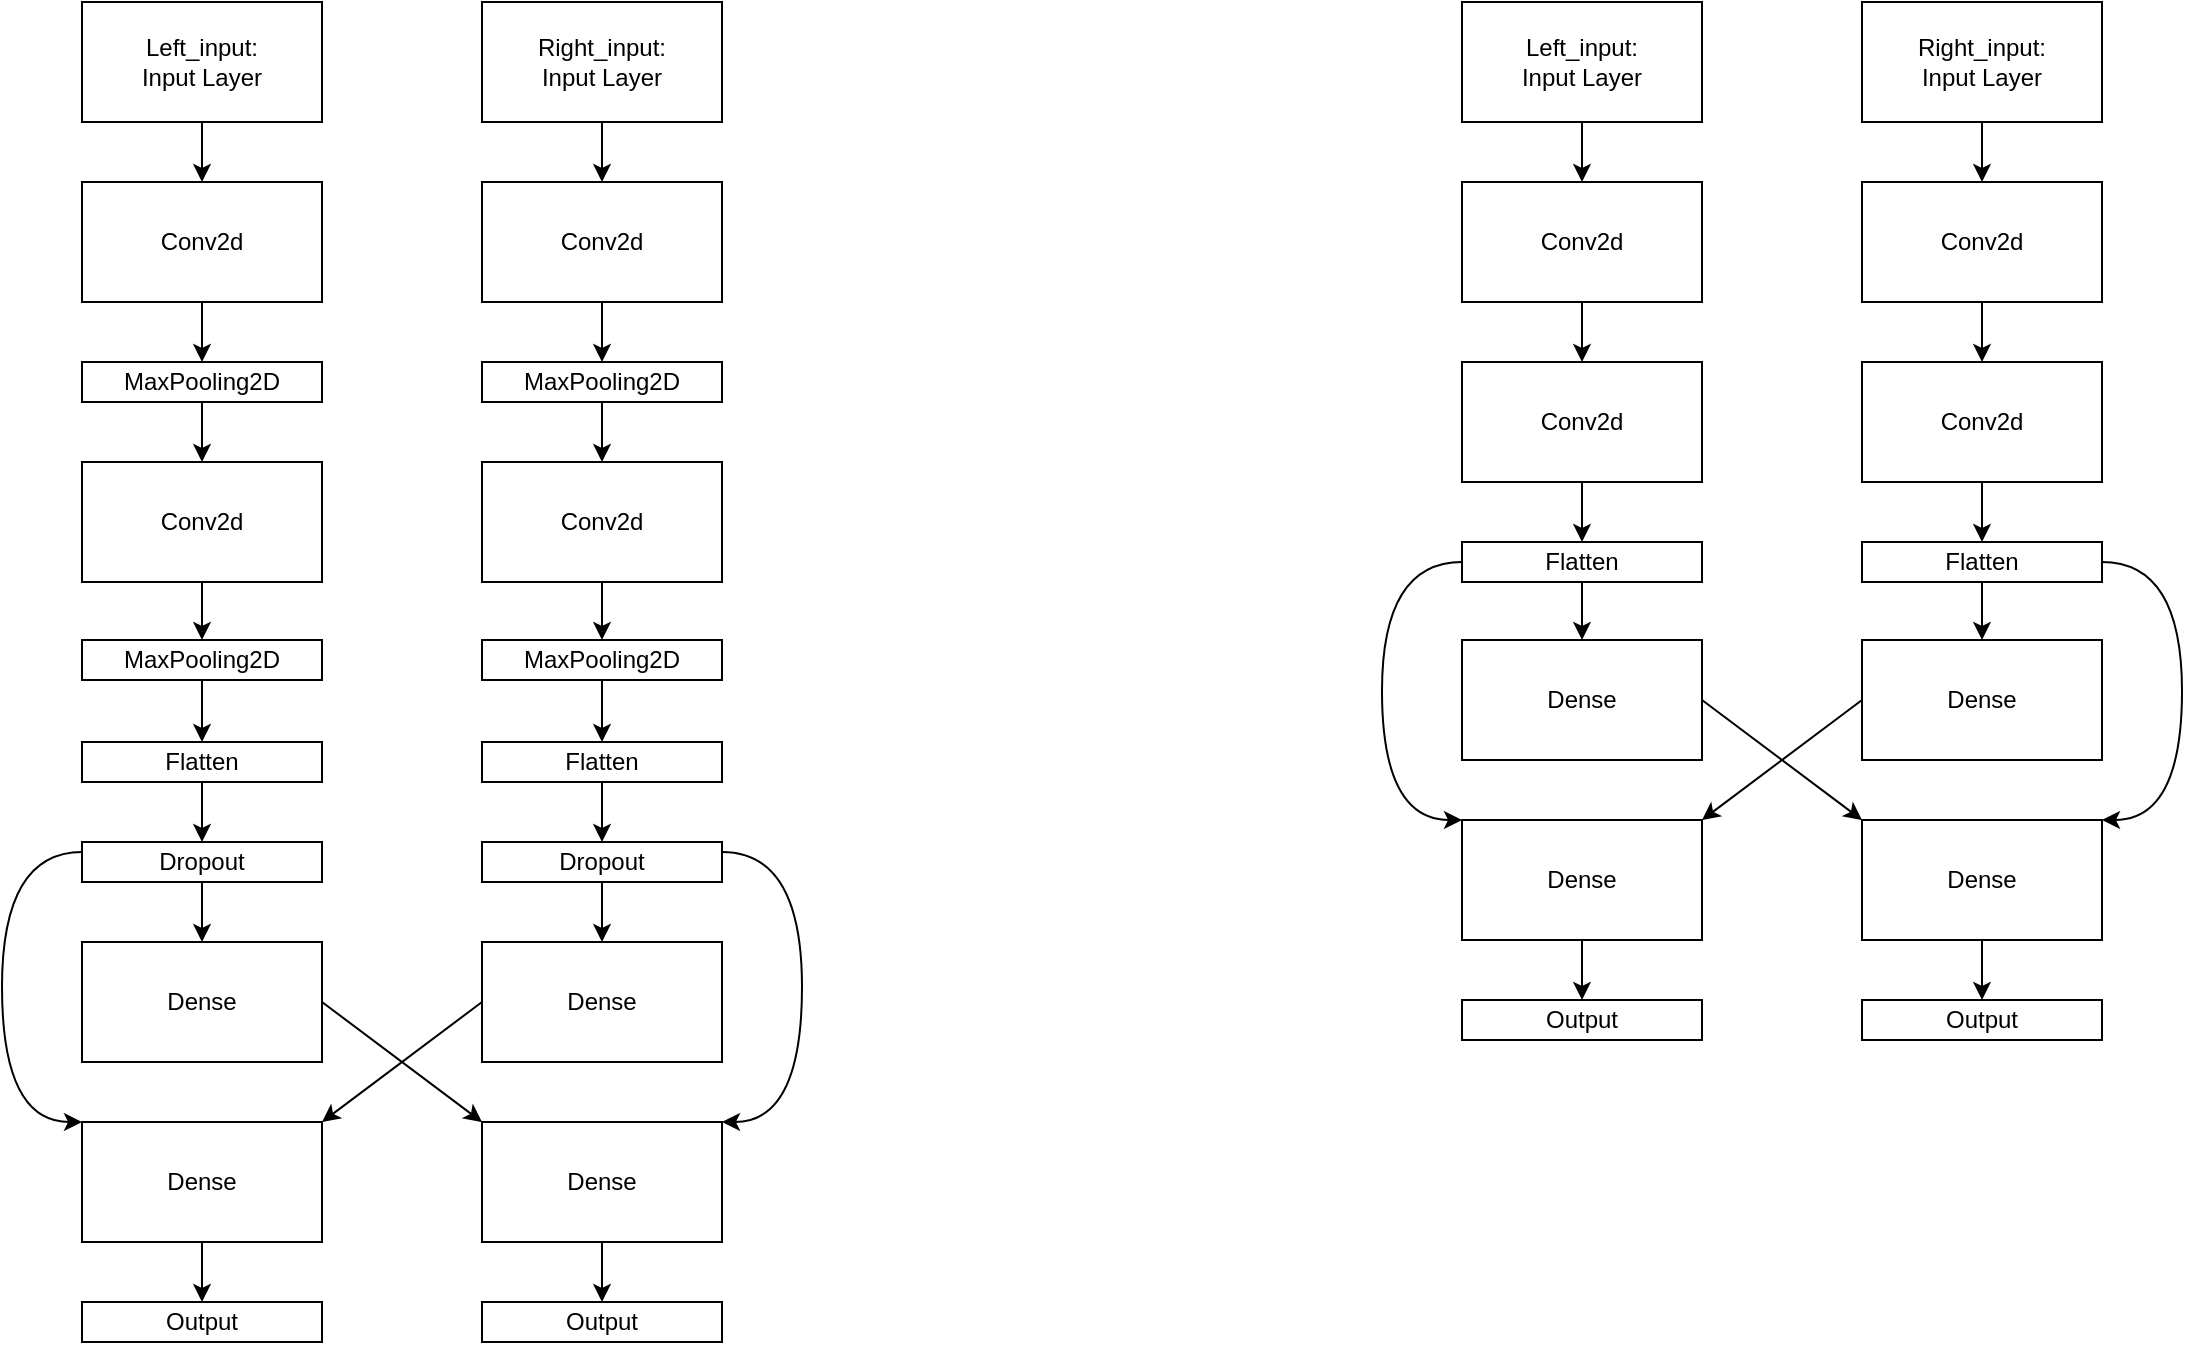 <mxfile version="12.4.2" type="device" pages="1"><diagram id="crQoQZtL3rdG01ObrLT5" name="Page-1"><mxGraphModel dx="945" dy="633" grid="1" gridSize="10" guides="1" tooltips="1" connect="1" arrows="1" fold="1" page="1" pageScale="1" pageWidth="850" pageHeight="1100" math="0" shadow="0"><root><mxCell id="0"/><mxCell id="1" parent="0"/><mxCell id="-0PmyPyWjHZGnpTIlN9D-13" style="edgeStyle=orthogonalEdgeStyle;rounded=0;orthogonalLoop=1;jettySize=auto;html=1;exitX=0.5;exitY=1;exitDx=0;exitDy=0;entryX=0.5;entryY=0;entryDx=0;entryDy=0;" edge="1" parent="1" source="-0PmyPyWjHZGnpTIlN9D-2" target="-0PmyPyWjHZGnpTIlN9D-4"><mxGeometry relative="1" as="geometry"/></mxCell><mxCell id="-0PmyPyWjHZGnpTIlN9D-2" value="Left_input:&lt;br&gt;Input Layer" style="rounded=0;whiteSpace=wrap;html=1;" vertex="1" parent="1"><mxGeometry x="240" y="40" width="120" height="60" as="geometry"/></mxCell><mxCell id="-0PmyPyWjHZGnpTIlN9D-17" style="edgeStyle=orthogonalEdgeStyle;rounded=0;orthogonalLoop=1;jettySize=auto;html=1;exitX=0.5;exitY=1;exitDx=0;exitDy=0;entryX=0.5;entryY=0;entryDx=0;entryDy=0;" edge="1" parent="1" source="-0PmyPyWjHZGnpTIlN9D-3" target="-0PmyPyWjHZGnpTIlN9D-5"><mxGeometry relative="1" as="geometry"/></mxCell><mxCell id="-0PmyPyWjHZGnpTIlN9D-3" value="Right_input:&lt;br&gt;Input Layer" style="rounded=0;whiteSpace=wrap;html=1;" vertex="1" parent="1"><mxGeometry x="440" y="40" width="120" height="60" as="geometry"/></mxCell><mxCell id="-0PmyPyWjHZGnpTIlN9D-14" style="edgeStyle=orthogonalEdgeStyle;rounded=0;orthogonalLoop=1;jettySize=auto;html=1;exitX=0.5;exitY=1;exitDx=0;exitDy=0;" edge="1" parent="1" source="-0PmyPyWjHZGnpTIlN9D-4" target="-0PmyPyWjHZGnpTIlN9D-6"><mxGeometry relative="1" as="geometry"/></mxCell><mxCell id="-0PmyPyWjHZGnpTIlN9D-4" value="Conv2d" style="rounded=0;whiteSpace=wrap;html=1;" vertex="1" parent="1"><mxGeometry x="240" y="130" width="120" height="60" as="geometry"/></mxCell><mxCell id="-0PmyPyWjHZGnpTIlN9D-18" style="edgeStyle=orthogonalEdgeStyle;rounded=0;orthogonalLoop=1;jettySize=auto;html=1;exitX=0.5;exitY=1;exitDx=0;exitDy=0;entryX=0.5;entryY=0;entryDx=0;entryDy=0;" edge="1" parent="1" source="-0PmyPyWjHZGnpTIlN9D-5" target="-0PmyPyWjHZGnpTIlN9D-8"><mxGeometry relative="1" as="geometry"/></mxCell><mxCell id="-0PmyPyWjHZGnpTIlN9D-5" value="Conv2d" style="rounded=0;whiteSpace=wrap;html=1;" vertex="1" parent="1"><mxGeometry x="440" y="130" width="120" height="60" as="geometry"/></mxCell><mxCell id="-0PmyPyWjHZGnpTIlN9D-15" style="edgeStyle=orthogonalEdgeStyle;rounded=0;orthogonalLoop=1;jettySize=auto;html=1;exitX=0.5;exitY=1;exitDx=0;exitDy=0;entryX=0.5;entryY=0;entryDx=0;entryDy=0;" edge="1" parent="1" source="-0PmyPyWjHZGnpTIlN9D-6" target="-0PmyPyWjHZGnpTIlN9D-9"><mxGeometry relative="1" as="geometry"/></mxCell><mxCell id="-0PmyPyWjHZGnpTIlN9D-6" value="MaxPooling2D" style="rounded=0;whiteSpace=wrap;html=1;" vertex="1" parent="1"><mxGeometry x="240" y="220" width="120" height="20" as="geometry"/></mxCell><mxCell id="-0PmyPyWjHZGnpTIlN9D-19" style="edgeStyle=orthogonalEdgeStyle;rounded=0;orthogonalLoop=1;jettySize=auto;html=1;exitX=0.5;exitY=1;exitDx=0;exitDy=0;entryX=0.5;entryY=0;entryDx=0;entryDy=0;" edge="1" parent="1" source="-0PmyPyWjHZGnpTIlN9D-8" target="-0PmyPyWjHZGnpTIlN9D-10"><mxGeometry relative="1" as="geometry"/></mxCell><mxCell id="-0PmyPyWjHZGnpTIlN9D-8" value="MaxPooling2D" style="rounded=0;whiteSpace=wrap;html=1;" vertex="1" parent="1"><mxGeometry x="440" y="220" width="120" height="20" as="geometry"/></mxCell><mxCell id="-0PmyPyWjHZGnpTIlN9D-16" style="edgeStyle=orthogonalEdgeStyle;rounded=0;orthogonalLoop=1;jettySize=auto;html=1;exitX=0.5;exitY=1;exitDx=0;exitDy=0;entryX=0.5;entryY=0;entryDx=0;entryDy=0;" edge="1" parent="1" source="-0PmyPyWjHZGnpTIlN9D-9" target="-0PmyPyWjHZGnpTIlN9D-11"><mxGeometry relative="1" as="geometry"/></mxCell><mxCell id="-0PmyPyWjHZGnpTIlN9D-9" value="Conv2d" style="rounded=0;whiteSpace=wrap;html=1;" vertex="1" parent="1"><mxGeometry x="240" y="270" width="120" height="60" as="geometry"/></mxCell><mxCell id="-0PmyPyWjHZGnpTIlN9D-20" style="edgeStyle=orthogonalEdgeStyle;rounded=0;orthogonalLoop=1;jettySize=auto;html=1;exitX=0.5;exitY=1;exitDx=0;exitDy=0;entryX=0.5;entryY=0;entryDx=0;entryDy=0;" edge="1" parent="1" source="-0PmyPyWjHZGnpTIlN9D-10" target="-0PmyPyWjHZGnpTIlN9D-12"><mxGeometry relative="1" as="geometry"/></mxCell><mxCell id="-0PmyPyWjHZGnpTIlN9D-10" value="Conv2d" style="rounded=0;whiteSpace=wrap;html=1;" vertex="1" parent="1"><mxGeometry x="440" y="270" width="120" height="60" as="geometry"/></mxCell><mxCell id="-0PmyPyWjHZGnpTIlN9D-24" style="edgeStyle=orthogonalEdgeStyle;rounded=0;orthogonalLoop=1;jettySize=auto;html=1;exitX=0.5;exitY=1;exitDx=0;exitDy=0;entryX=0.5;entryY=0;entryDx=0;entryDy=0;" edge="1" parent="1" source="-0PmyPyWjHZGnpTIlN9D-11" target="-0PmyPyWjHZGnpTIlN9D-21"><mxGeometry relative="1" as="geometry"/></mxCell><mxCell id="-0PmyPyWjHZGnpTIlN9D-11" value="MaxPooling2D" style="rounded=0;whiteSpace=wrap;html=1;" vertex="1" parent="1"><mxGeometry x="240" y="359" width="120" height="20" as="geometry"/></mxCell><mxCell id="-0PmyPyWjHZGnpTIlN9D-25" style="edgeStyle=orthogonalEdgeStyle;rounded=0;orthogonalLoop=1;jettySize=auto;html=1;exitX=0.5;exitY=1;exitDx=0;exitDy=0;entryX=0.5;entryY=0;entryDx=0;entryDy=0;" edge="1" parent="1" source="-0PmyPyWjHZGnpTIlN9D-12" target="-0PmyPyWjHZGnpTIlN9D-23"><mxGeometry relative="1" as="geometry"/></mxCell><mxCell id="-0PmyPyWjHZGnpTIlN9D-12" value="MaxPooling2D" style="rounded=0;whiteSpace=wrap;html=1;" vertex="1" parent="1"><mxGeometry x="440" y="359" width="120" height="20" as="geometry"/></mxCell><mxCell id="-0PmyPyWjHZGnpTIlN9D-28" style="edgeStyle=orthogonalEdgeStyle;rounded=0;orthogonalLoop=1;jettySize=auto;html=1;exitX=0.5;exitY=1;exitDx=0;exitDy=0;entryX=0.5;entryY=0;entryDx=0;entryDy=0;" edge="1" parent="1" source="-0PmyPyWjHZGnpTIlN9D-21" target="-0PmyPyWjHZGnpTIlN9D-26"><mxGeometry relative="1" as="geometry"/></mxCell><mxCell id="-0PmyPyWjHZGnpTIlN9D-21" value="Flatten" style="rounded=0;whiteSpace=wrap;html=1;" vertex="1" parent="1"><mxGeometry x="240" y="410" width="120" height="20" as="geometry"/></mxCell><mxCell id="-0PmyPyWjHZGnpTIlN9D-29" style="edgeStyle=orthogonalEdgeStyle;rounded=0;orthogonalLoop=1;jettySize=auto;html=1;exitX=0.5;exitY=1;exitDx=0;exitDy=0;entryX=0.5;entryY=0;entryDx=0;entryDy=0;" edge="1" parent="1" source="-0PmyPyWjHZGnpTIlN9D-23" target="-0PmyPyWjHZGnpTIlN9D-27"><mxGeometry relative="1" as="geometry"/></mxCell><mxCell id="-0PmyPyWjHZGnpTIlN9D-23" value="Flatten" style="rounded=0;whiteSpace=wrap;html=1;" vertex="1" parent="1"><mxGeometry x="440" y="410" width="120" height="20" as="geometry"/></mxCell><mxCell id="-0PmyPyWjHZGnpTIlN9D-32" style="edgeStyle=orthogonalEdgeStyle;rounded=0;orthogonalLoop=1;jettySize=auto;html=1;exitX=0.5;exitY=1;exitDx=0;exitDy=0;" edge="1" parent="1" source="-0PmyPyWjHZGnpTIlN9D-26" target="-0PmyPyWjHZGnpTIlN9D-30"><mxGeometry relative="1" as="geometry"/></mxCell><mxCell id="-0PmyPyWjHZGnpTIlN9D-37" style="edgeStyle=orthogonalEdgeStyle;rounded=0;orthogonalLoop=1;jettySize=auto;html=1;exitX=0;exitY=0.25;exitDx=0;exitDy=0;entryX=0;entryY=0;entryDx=0;entryDy=0;curved=1;" edge="1" parent="1" source="-0PmyPyWjHZGnpTIlN9D-26" target="-0PmyPyWjHZGnpTIlN9D-35"><mxGeometry relative="1" as="geometry"><Array as="points"><mxPoint x="200" y="465"/><mxPoint x="200" y="600"/></Array></mxGeometry></mxCell><mxCell id="-0PmyPyWjHZGnpTIlN9D-26" value="Dropout" style="rounded=0;whiteSpace=wrap;html=1;" vertex="1" parent="1"><mxGeometry x="240" y="460" width="120" height="20" as="geometry"/></mxCell><mxCell id="-0PmyPyWjHZGnpTIlN9D-33" value="" style="edgeStyle=orthogonalEdgeStyle;rounded=0;orthogonalLoop=1;jettySize=auto;html=1;" edge="1" parent="1" source="-0PmyPyWjHZGnpTIlN9D-27" target="-0PmyPyWjHZGnpTIlN9D-31"><mxGeometry relative="1" as="geometry"/></mxCell><mxCell id="-0PmyPyWjHZGnpTIlN9D-42" style="edgeStyle=orthogonalEdgeStyle;rounded=0;orthogonalLoop=1;jettySize=auto;html=1;exitX=1;exitY=0.25;exitDx=0;exitDy=0;entryX=1;entryY=0;entryDx=0;entryDy=0;curved=1;" edge="1" parent="1" source="-0PmyPyWjHZGnpTIlN9D-27" target="-0PmyPyWjHZGnpTIlN9D-36"><mxGeometry relative="1" as="geometry"><Array as="points"><mxPoint x="600" y="465"/><mxPoint x="600" y="600"/></Array></mxGeometry></mxCell><mxCell id="-0PmyPyWjHZGnpTIlN9D-27" value="Dropout" style="rounded=0;whiteSpace=wrap;html=1;" vertex="1" parent="1"><mxGeometry x="440" y="460" width="120" height="20" as="geometry"/></mxCell><mxCell id="-0PmyPyWjHZGnpTIlN9D-41" style="rounded=0;orthogonalLoop=1;jettySize=auto;html=1;exitX=1;exitY=0.5;exitDx=0;exitDy=0;entryX=0;entryY=0;entryDx=0;entryDy=0;" edge="1" parent="1" source="-0PmyPyWjHZGnpTIlN9D-30" target="-0PmyPyWjHZGnpTIlN9D-36"><mxGeometry relative="1" as="geometry"/></mxCell><mxCell id="-0PmyPyWjHZGnpTIlN9D-30" value="Dense" style="rounded=0;whiteSpace=wrap;html=1;" vertex="1" parent="1"><mxGeometry x="240" y="510" width="120" height="60" as="geometry"/></mxCell><mxCell id="-0PmyPyWjHZGnpTIlN9D-40" style="rounded=0;orthogonalLoop=1;jettySize=auto;html=1;exitX=0;exitY=0.5;exitDx=0;exitDy=0;entryX=1;entryY=0;entryDx=0;entryDy=0;" edge="1" parent="1" source="-0PmyPyWjHZGnpTIlN9D-31" target="-0PmyPyWjHZGnpTIlN9D-35"><mxGeometry relative="1" as="geometry"/></mxCell><mxCell id="-0PmyPyWjHZGnpTIlN9D-31" value="Dense" style="rounded=0;whiteSpace=wrap;html=1;" vertex="1" parent="1"><mxGeometry x="440" y="510" width="120" height="60" as="geometry"/></mxCell><mxCell id="-0PmyPyWjHZGnpTIlN9D-45" style="edgeStyle=orthogonalEdgeStyle;curved=1;rounded=0;orthogonalLoop=1;jettySize=auto;html=1;exitX=0.5;exitY=1;exitDx=0;exitDy=0;entryX=0.5;entryY=0;entryDx=0;entryDy=0;" edge="1" parent="1" source="-0PmyPyWjHZGnpTIlN9D-35" target="-0PmyPyWjHZGnpTIlN9D-43"><mxGeometry relative="1" as="geometry"/></mxCell><mxCell id="-0PmyPyWjHZGnpTIlN9D-35" value="Dense" style="rounded=0;whiteSpace=wrap;html=1;" vertex="1" parent="1"><mxGeometry x="240" y="600" width="120" height="60" as="geometry"/></mxCell><mxCell id="-0PmyPyWjHZGnpTIlN9D-46" style="edgeStyle=orthogonalEdgeStyle;curved=1;rounded=0;orthogonalLoop=1;jettySize=auto;html=1;exitX=0.5;exitY=1;exitDx=0;exitDy=0;entryX=0.5;entryY=0;entryDx=0;entryDy=0;" edge="1" parent="1" source="-0PmyPyWjHZGnpTIlN9D-36" target="-0PmyPyWjHZGnpTIlN9D-44"><mxGeometry relative="1" as="geometry"/></mxCell><mxCell id="-0PmyPyWjHZGnpTIlN9D-36" value="Dense" style="rounded=0;whiteSpace=wrap;html=1;" vertex="1" parent="1"><mxGeometry x="440" y="600" width="120" height="60" as="geometry"/></mxCell><mxCell id="-0PmyPyWjHZGnpTIlN9D-43" value="Output" style="rounded=0;whiteSpace=wrap;html=1;" vertex="1" parent="1"><mxGeometry x="240" y="690" width="120" height="20" as="geometry"/></mxCell><mxCell id="-0PmyPyWjHZGnpTIlN9D-44" value="Output" style="rounded=0;whiteSpace=wrap;html=1;" vertex="1" parent="1"><mxGeometry x="440" y="690" width="120" height="20" as="geometry"/></mxCell><mxCell id="-0PmyPyWjHZGnpTIlN9D-47" style="edgeStyle=orthogonalEdgeStyle;rounded=0;orthogonalLoop=1;jettySize=auto;html=1;exitX=0.5;exitY=1;exitDx=0;exitDy=0;entryX=0.5;entryY=0;entryDx=0;entryDy=0;" edge="1" source="-0PmyPyWjHZGnpTIlN9D-48" target="-0PmyPyWjHZGnpTIlN9D-52" parent="1"><mxGeometry relative="1" as="geometry"/></mxCell><mxCell id="-0PmyPyWjHZGnpTIlN9D-48" value="Left_input:&lt;br&gt;Input Layer" style="rounded=0;whiteSpace=wrap;html=1;" vertex="1" parent="1"><mxGeometry x="930" y="40" width="120" height="60" as="geometry"/></mxCell><mxCell id="-0PmyPyWjHZGnpTIlN9D-49" style="edgeStyle=orthogonalEdgeStyle;rounded=0;orthogonalLoop=1;jettySize=auto;html=1;exitX=0.5;exitY=1;exitDx=0;exitDy=0;entryX=0.5;entryY=0;entryDx=0;entryDy=0;" edge="1" source="-0PmyPyWjHZGnpTIlN9D-50" target="-0PmyPyWjHZGnpTIlN9D-54" parent="1"><mxGeometry relative="1" as="geometry"/></mxCell><mxCell id="-0PmyPyWjHZGnpTIlN9D-50" value="Right_input:&lt;br&gt;Input Layer" style="rounded=0;whiteSpace=wrap;html=1;" vertex="1" parent="1"><mxGeometry x="1130" y="40" width="120" height="60" as="geometry"/></mxCell><mxCell id="-0PmyPyWjHZGnpTIlN9D-87" style="edgeStyle=orthogonalEdgeStyle;curved=1;rounded=0;orthogonalLoop=1;jettySize=auto;html=1;exitX=0.5;exitY=1;exitDx=0;exitDy=0;entryX=0.5;entryY=0;entryDx=0;entryDy=0;" edge="1" parent="1" source="-0PmyPyWjHZGnpTIlN9D-52" target="-0PmyPyWjHZGnpTIlN9D-60"><mxGeometry relative="1" as="geometry"/></mxCell><mxCell id="-0PmyPyWjHZGnpTIlN9D-52" value="Conv2d" style="rounded=0;whiteSpace=wrap;html=1;" vertex="1" parent="1"><mxGeometry x="930" y="130" width="120" height="60" as="geometry"/></mxCell><mxCell id="-0PmyPyWjHZGnpTIlN9D-88" style="edgeStyle=orthogonalEdgeStyle;curved=1;rounded=0;orthogonalLoop=1;jettySize=auto;html=1;exitX=0.5;exitY=1;exitDx=0;exitDy=0;entryX=0.5;entryY=0;entryDx=0;entryDy=0;" edge="1" parent="1" source="-0PmyPyWjHZGnpTIlN9D-54" target="-0PmyPyWjHZGnpTIlN9D-62"><mxGeometry relative="1" as="geometry"/></mxCell><mxCell id="-0PmyPyWjHZGnpTIlN9D-54" value="Conv2d" style="rounded=0;whiteSpace=wrap;html=1;" vertex="1" parent="1"><mxGeometry x="1130" y="130" width="120" height="60" as="geometry"/></mxCell><mxCell id="-0PmyPyWjHZGnpTIlN9D-89" style="edgeStyle=orthogonalEdgeStyle;curved=1;rounded=0;orthogonalLoop=1;jettySize=auto;html=1;exitX=0.5;exitY=1;exitDx=0;exitDy=0;entryX=0.5;entryY=0;entryDx=0;entryDy=0;" edge="1" parent="1" source="-0PmyPyWjHZGnpTIlN9D-60" target="-0PmyPyWjHZGnpTIlN9D-68"><mxGeometry relative="1" as="geometry"/></mxCell><mxCell id="-0PmyPyWjHZGnpTIlN9D-60" value="Conv2d" style="rounded=0;whiteSpace=wrap;html=1;" vertex="1" parent="1"><mxGeometry x="930" y="220" width="120" height="60" as="geometry"/></mxCell><mxCell id="-0PmyPyWjHZGnpTIlN9D-90" style="edgeStyle=orthogonalEdgeStyle;curved=1;rounded=0;orthogonalLoop=1;jettySize=auto;html=1;exitX=0.5;exitY=1;exitDx=0;exitDy=0;entryX=0.5;entryY=0;entryDx=0;entryDy=0;" edge="1" parent="1" source="-0PmyPyWjHZGnpTIlN9D-62" target="-0PmyPyWjHZGnpTIlN9D-70"><mxGeometry relative="1" as="geometry"/></mxCell><mxCell id="-0PmyPyWjHZGnpTIlN9D-62" value="Conv2d" style="rounded=0;whiteSpace=wrap;html=1;" vertex="1" parent="1"><mxGeometry x="1130" y="220" width="120" height="60" as="geometry"/></mxCell><mxCell id="-0PmyPyWjHZGnpTIlN9D-91" style="edgeStyle=orthogonalEdgeStyle;curved=1;rounded=0;orthogonalLoop=1;jettySize=auto;html=1;exitX=0.5;exitY=1;exitDx=0;exitDy=0;entryX=0.5;entryY=0;entryDx=0;entryDy=0;" edge="1" parent="1" source="-0PmyPyWjHZGnpTIlN9D-68" target="-0PmyPyWjHZGnpTIlN9D-78"><mxGeometry relative="1" as="geometry"/></mxCell><mxCell id="-0PmyPyWjHZGnpTIlN9D-94" style="edgeStyle=orthogonalEdgeStyle;rounded=0;orthogonalLoop=1;jettySize=auto;html=1;exitX=0;exitY=0.5;exitDx=0;exitDy=0;entryX=0;entryY=0;entryDx=0;entryDy=0;curved=1;" edge="1" parent="1" source="-0PmyPyWjHZGnpTIlN9D-68" target="-0PmyPyWjHZGnpTIlN9D-82"><mxGeometry relative="1" as="geometry"><Array as="points"><mxPoint x="890" y="320"/><mxPoint x="890" y="449"/></Array></mxGeometry></mxCell><mxCell id="-0PmyPyWjHZGnpTIlN9D-68" value="Flatten" style="rounded=0;whiteSpace=wrap;html=1;" vertex="1" parent="1"><mxGeometry x="930" y="310" width="120" height="20" as="geometry"/></mxCell><mxCell id="-0PmyPyWjHZGnpTIlN9D-95" style="edgeStyle=orthogonalEdgeStyle;curved=1;rounded=0;orthogonalLoop=1;jettySize=auto;html=1;exitX=1;exitY=0.5;exitDx=0;exitDy=0;entryX=1;entryY=0;entryDx=0;entryDy=0;" edge="1" parent="1" source="-0PmyPyWjHZGnpTIlN9D-70" target="-0PmyPyWjHZGnpTIlN9D-84"><mxGeometry relative="1" as="geometry"><Array as="points"><mxPoint x="1290" y="320"/><mxPoint x="1290" y="449"/></Array></mxGeometry></mxCell><mxCell id="-0PmyPyWjHZGnpTIlN9D-96" style="rounded=0;orthogonalLoop=1;jettySize=auto;html=1;exitX=0.5;exitY=1;exitDx=0;exitDy=0;entryX=0.5;entryY=0;entryDx=0;entryDy=0;" edge="1" parent="1" source="-0PmyPyWjHZGnpTIlN9D-70" target="-0PmyPyWjHZGnpTIlN9D-80"><mxGeometry relative="1" as="geometry"/></mxCell><mxCell id="-0PmyPyWjHZGnpTIlN9D-70" value="Flatten" style="rounded=0;whiteSpace=wrap;html=1;" vertex="1" parent="1"><mxGeometry x="1130" y="310" width="120" height="20" as="geometry"/></mxCell><mxCell id="-0PmyPyWjHZGnpTIlN9D-92" style="rounded=0;orthogonalLoop=1;jettySize=auto;html=1;exitX=1;exitY=0.5;exitDx=0;exitDy=0;entryX=0;entryY=0;entryDx=0;entryDy=0;" edge="1" parent="1" source="-0PmyPyWjHZGnpTIlN9D-78" target="-0PmyPyWjHZGnpTIlN9D-84"><mxGeometry relative="1" as="geometry"/></mxCell><mxCell id="-0PmyPyWjHZGnpTIlN9D-78" value="Dense" style="rounded=0;whiteSpace=wrap;html=1;" vertex="1" parent="1"><mxGeometry x="930" y="359" width="120" height="60" as="geometry"/></mxCell><mxCell id="-0PmyPyWjHZGnpTIlN9D-93" style="edgeStyle=none;rounded=0;orthogonalLoop=1;jettySize=auto;html=1;exitX=0;exitY=0.5;exitDx=0;exitDy=0;entryX=1;entryY=0;entryDx=0;entryDy=0;" edge="1" parent="1" source="-0PmyPyWjHZGnpTIlN9D-80" target="-0PmyPyWjHZGnpTIlN9D-82"><mxGeometry relative="1" as="geometry"/></mxCell><mxCell id="-0PmyPyWjHZGnpTIlN9D-80" value="Dense" style="rounded=0;whiteSpace=wrap;html=1;" vertex="1" parent="1"><mxGeometry x="1130" y="359" width="120" height="60" as="geometry"/></mxCell><mxCell id="-0PmyPyWjHZGnpTIlN9D-81" style="edgeStyle=orthogonalEdgeStyle;curved=1;rounded=0;orthogonalLoop=1;jettySize=auto;html=1;exitX=0.5;exitY=1;exitDx=0;exitDy=0;entryX=0.5;entryY=0;entryDx=0;entryDy=0;" edge="1" source="-0PmyPyWjHZGnpTIlN9D-82" target="-0PmyPyWjHZGnpTIlN9D-85" parent="1"><mxGeometry relative="1" as="geometry"/></mxCell><mxCell id="-0PmyPyWjHZGnpTIlN9D-82" value="Dense" style="rounded=0;whiteSpace=wrap;html=1;" vertex="1" parent="1"><mxGeometry x="930" y="449" width="120" height="60" as="geometry"/></mxCell><mxCell id="-0PmyPyWjHZGnpTIlN9D-83" style="edgeStyle=orthogonalEdgeStyle;curved=1;rounded=0;orthogonalLoop=1;jettySize=auto;html=1;exitX=0.5;exitY=1;exitDx=0;exitDy=0;entryX=0.5;entryY=0;entryDx=0;entryDy=0;" edge="1" source="-0PmyPyWjHZGnpTIlN9D-84" target="-0PmyPyWjHZGnpTIlN9D-86" parent="1"><mxGeometry relative="1" as="geometry"/></mxCell><mxCell id="-0PmyPyWjHZGnpTIlN9D-84" value="Dense" style="rounded=0;whiteSpace=wrap;html=1;" vertex="1" parent="1"><mxGeometry x="1130" y="449" width="120" height="60" as="geometry"/></mxCell><mxCell id="-0PmyPyWjHZGnpTIlN9D-85" value="Output" style="rounded=0;whiteSpace=wrap;html=1;" vertex="1" parent="1"><mxGeometry x="930" y="539" width="120" height="20" as="geometry"/></mxCell><mxCell id="-0PmyPyWjHZGnpTIlN9D-86" value="Output" style="rounded=0;whiteSpace=wrap;html=1;" vertex="1" parent="1"><mxGeometry x="1130" y="539" width="120" height="20" as="geometry"/></mxCell></root></mxGraphModel></diagram></mxfile>